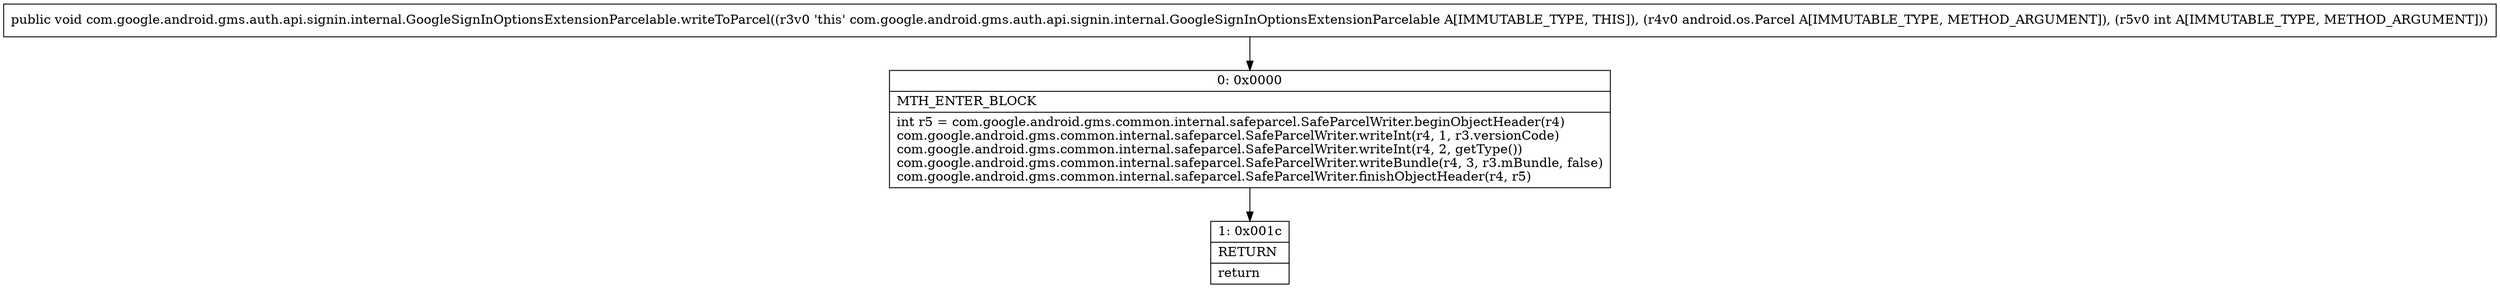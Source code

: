 digraph "CFG forcom.google.android.gms.auth.api.signin.internal.GoogleSignInOptionsExtensionParcelable.writeToParcel(Landroid\/os\/Parcel;I)V" {
Node_0 [shape=record,label="{0\:\ 0x0000|MTH_ENTER_BLOCK\l|int r5 = com.google.android.gms.common.internal.safeparcel.SafeParcelWriter.beginObjectHeader(r4)\lcom.google.android.gms.common.internal.safeparcel.SafeParcelWriter.writeInt(r4, 1, r3.versionCode)\lcom.google.android.gms.common.internal.safeparcel.SafeParcelWriter.writeInt(r4, 2, getType())\lcom.google.android.gms.common.internal.safeparcel.SafeParcelWriter.writeBundle(r4, 3, r3.mBundle, false)\lcom.google.android.gms.common.internal.safeparcel.SafeParcelWriter.finishObjectHeader(r4, r5)\l}"];
Node_1 [shape=record,label="{1\:\ 0x001c|RETURN\l|return\l}"];
MethodNode[shape=record,label="{public void com.google.android.gms.auth.api.signin.internal.GoogleSignInOptionsExtensionParcelable.writeToParcel((r3v0 'this' com.google.android.gms.auth.api.signin.internal.GoogleSignInOptionsExtensionParcelable A[IMMUTABLE_TYPE, THIS]), (r4v0 android.os.Parcel A[IMMUTABLE_TYPE, METHOD_ARGUMENT]), (r5v0 int A[IMMUTABLE_TYPE, METHOD_ARGUMENT])) }"];
MethodNode -> Node_0;
Node_0 -> Node_1;
}


